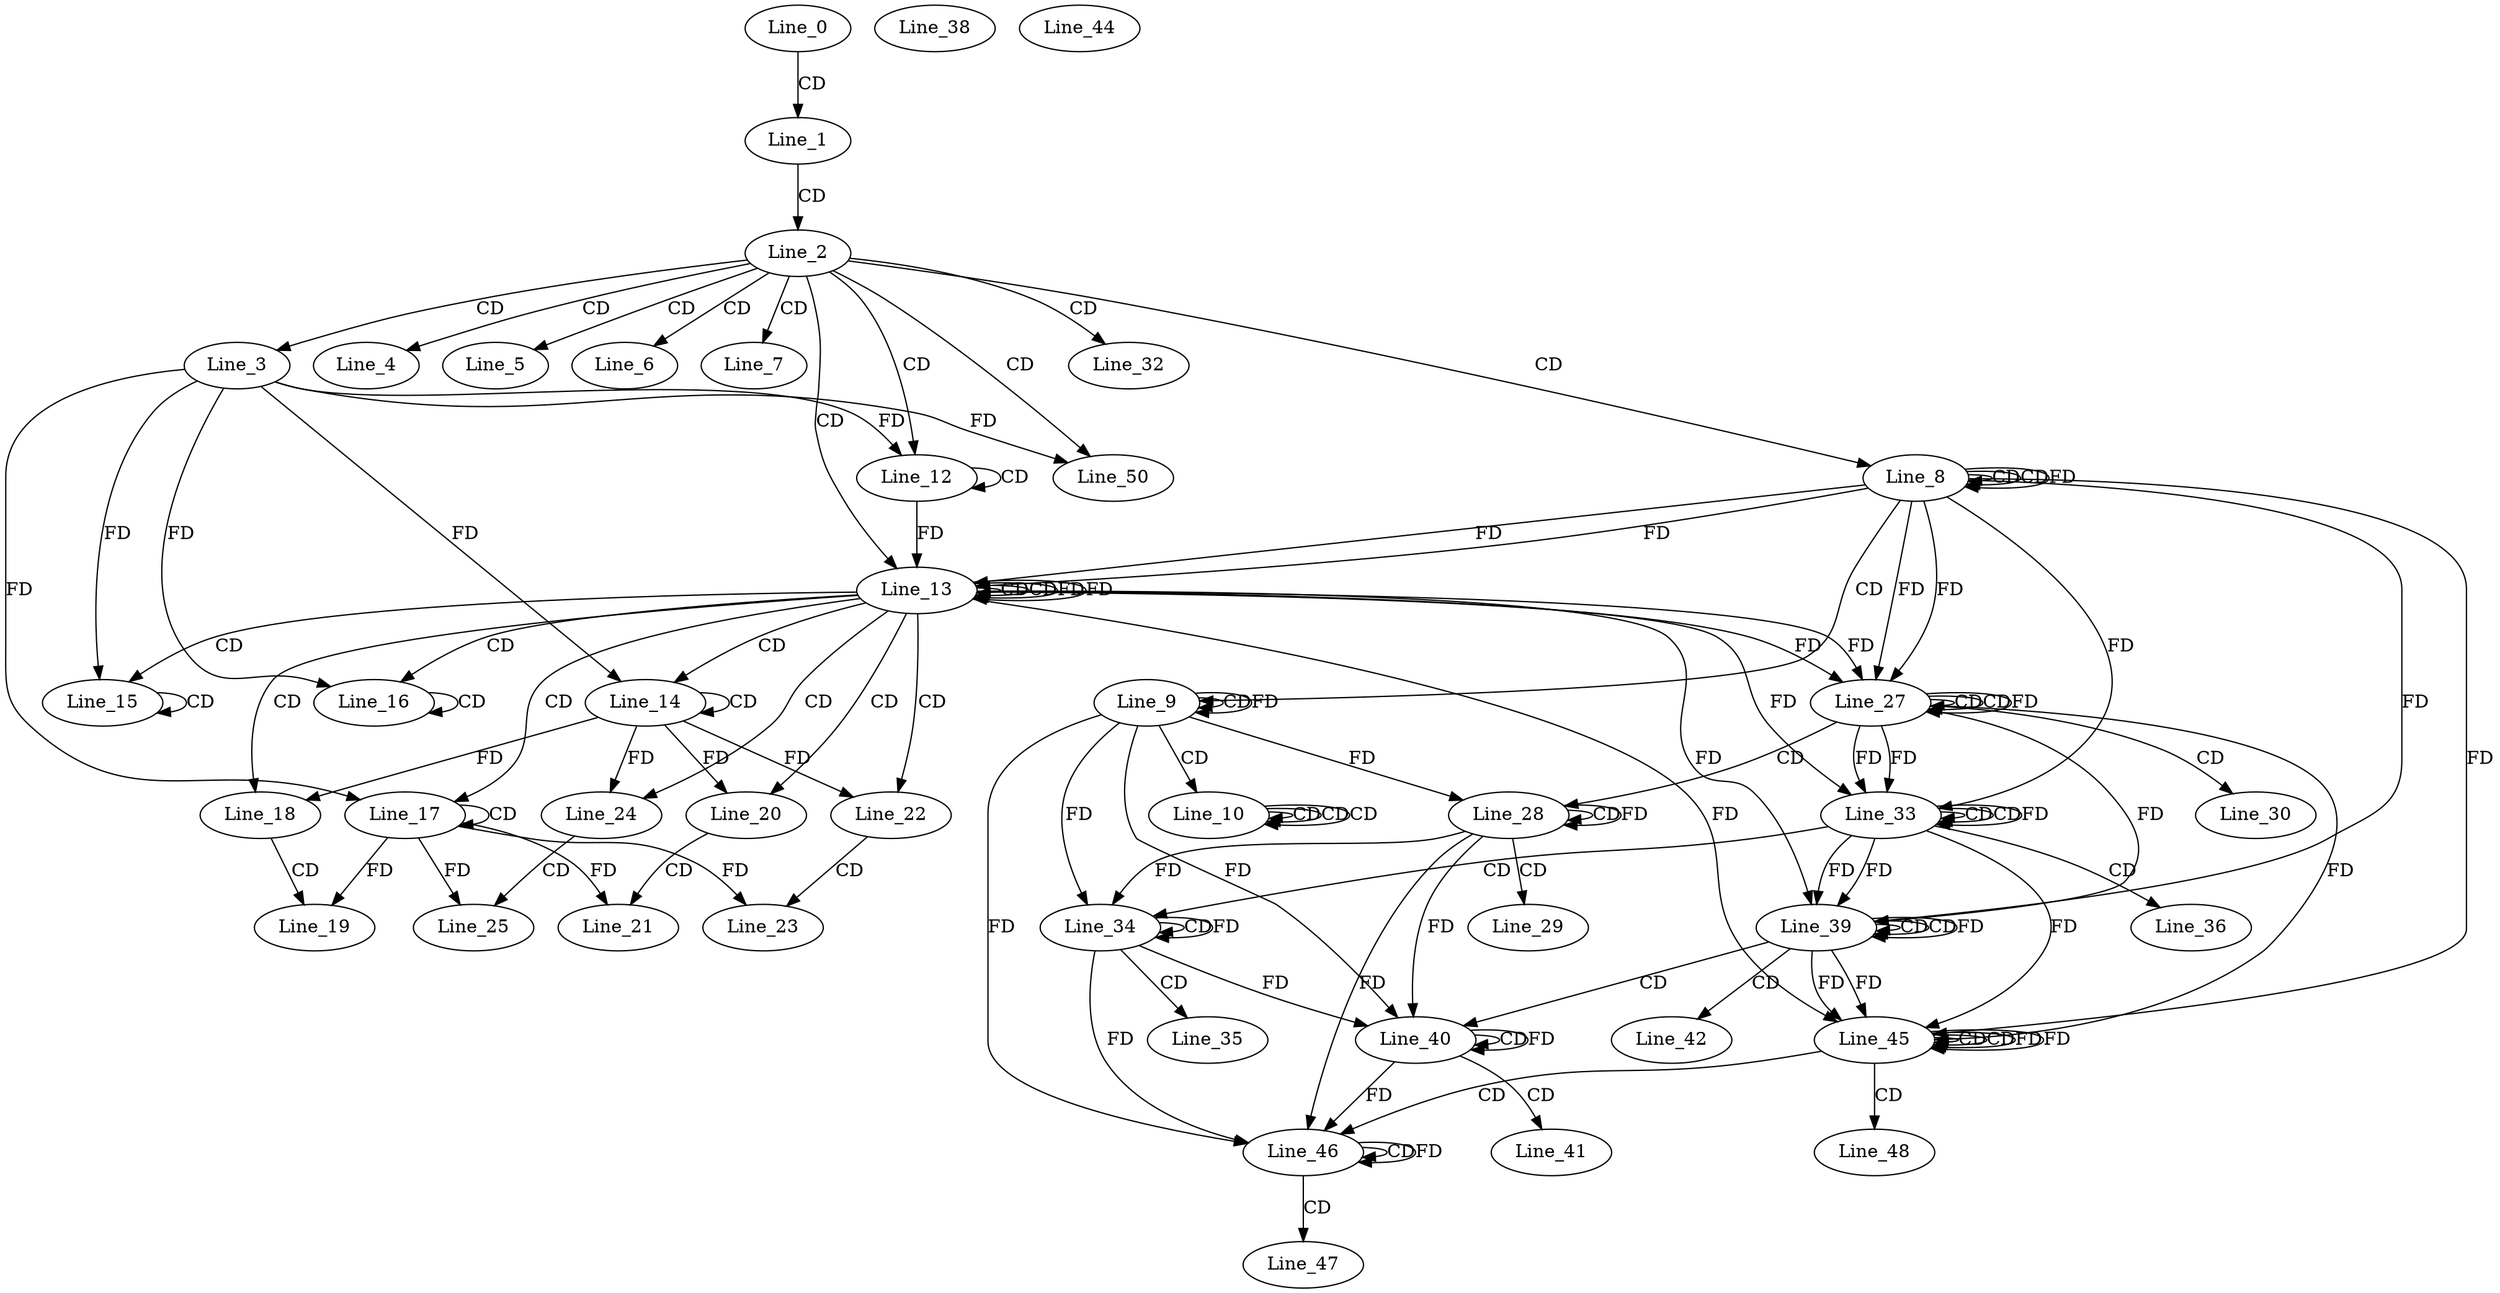 digraph G {
  Line_0;
  Line_1;
  Line_2;
  Line_3;
  Line_4;
  Line_5;
  Line_6;
  Line_7;
  Line_8;
  Line_8;
  Line_8;
  Line_9;
  Line_9;
  Line_9;
  Line_10;
  Line_10;
  Line_10;
  Line_10;
  Line_12;
  Line_12;
  Line_13;
  Line_13;
  Line_13;
  Line_14;
  Line_14;
  Line_15;
  Line_15;
  Line_16;
  Line_16;
  Line_17;
  Line_17;
  Line_18;
  Line_19;
  Line_20;
  Line_21;
  Line_22;
  Line_23;
  Line_24;
  Line_25;
  Line_27;
  Line_27;
  Line_27;
  Line_28;
  Line_28;
  Line_28;
  Line_29;
  Line_30;
  Line_32;
  Line_33;
  Line_33;
  Line_33;
  Line_34;
  Line_34;
  Line_34;
  Line_35;
  Line_36;
  Line_38;
  Line_39;
  Line_39;
  Line_39;
  Line_40;
  Line_40;
  Line_40;
  Line_41;
  Line_42;
  Line_44;
  Line_45;
  Line_45;
  Line_45;
  Line_46;
  Line_46;
  Line_46;
  Line_47;
  Line_48;
  Line_50;
  Line_0 -> Line_1 [ label="CD" ];
  Line_1 -> Line_2 [ label="CD" ];
  Line_2 -> Line_3 [ label="CD" ];
  Line_2 -> Line_4 [ label="CD" ];
  Line_2 -> Line_5 [ label="CD" ];
  Line_2 -> Line_6 [ label="CD" ];
  Line_2 -> Line_7 [ label="CD" ];
  Line_2 -> Line_8 [ label="CD" ];
  Line_8 -> Line_8 [ label="CD" ];
  Line_8 -> Line_8 [ label="CD" ];
  Line_8 -> Line_8 [ label="FD" ];
  Line_8 -> Line_9 [ label="CD" ];
  Line_9 -> Line_9 [ label="CD" ];
  Line_9 -> Line_9 [ label="FD" ];
  Line_9 -> Line_10 [ label="CD" ];
  Line_10 -> Line_10 [ label="CD" ];
  Line_10 -> Line_10 [ label="CD" ];
  Line_10 -> Line_10 [ label="CD" ];
  Line_2 -> Line_12 [ label="CD" ];
  Line_12 -> Line_12 [ label="CD" ];
  Line_3 -> Line_12 [ label="FD" ];
  Line_2 -> Line_13 [ label="CD" ];
  Line_13 -> Line_13 [ label="CD" ];
  Line_8 -> Line_13 [ label="FD" ];
  Line_12 -> Line_13 [ label="FD" ];
  Line_13 -> Line_13 [ label="CD" ];
  Line_13 -> Line_13 [ label="FD" ];
  Line_8 -> Line_13 [ label="FD" ];
  Line_13 -> Line_14 [ label="CD" ];
  Line_14 -> Line_14 [ label="CD" ];
  Line_3 -> Line_14 [ label="FD" ];
  Line_13 -> Line_15 [ label="CD" ];
  Line_15 -> Line_15 [ label="CD" ];
  Line_3 -> Line_15 [ label="FD" ];
  Line_13 -> Line_16 [ label="CD" ];
  Line_16 -> Line_16 [ label="CD" ];
  Line_3 -> Line_16 [ label="FD" ];
  Line_13 -> Line_17 [ label="CD" ];
  Line_17 -> Line_17 [ label="CD" ];
  Line_3 -> Line_17 [ label="FD" ];
  Line_13 -> Line_18 [ label="CD" ];
  Line_14 -> Line_18 [ label="FD" ];
  Line_18 -> Line_19 [ label="CD" ];
  Line_17 -> Line_19 [ label="FD" ];
  Line_13 -> Line_20 [ label="CD" ];
  Line_14 -> Line_20 [ label="FD" ];
  Line_20 -> Line_21 [ label="CD" ];
  Line_17 -> Line_21 [ label="FD" ];
  Line_13 -> Line_22 [ label="CD" ];
  Line_14 -> Line_22 [ label="FD" ];
  Line_22 -> Line_23 [ label="CD" ];
  Line_17 -> Line_23 [ label="FD" ];
  Line_13 -> Line_24 [ label="CD" ];
  Line_14 -> Line_24 [ label="FD" ];
  Line_24 -> Line_25 [ label="CD" ];
  Line_17 -> Line_25 [ label="FD" ];
  Line_27 -> Line_27 [ label="CD" ];
  Line_13 -> Line_27 [ label="FD" ];
  Line_8 -> Line_27 [ label="FD" ];
  Line_27 -> Line_27 [ label="CD" ];
  Line_27 -> Line_27 [ label="FD" ];
  Line_13 -> Line_27 [ label="FD" ];
  Line_8 -> Line_27 [ label="FD" ];
  Line_27 -> Line_28 [ label="CD" ];
  Line_28 -> Line_28 [ label="CD" ];
  Line_9 -> Line_28 [ label="FD" ];
  Line_28 -> Line_28 [ label="FD" ];
  Line_28 -> Line_29 [ label="CD" ];
  Line_27 -> Line_30 [ label="CD" ];
  Line_2 -> Line_32 [ label="CD" ];
  Line_33 -> Line_33 [ label="CD" ];
  Line_27 -> Line_33 [ label="FD" ];
  Line_33 -> Line_33 [ label="CD" ];
  Line_33 -> Line_33 [ label="FD" ];
  Line_27 -> Line_33 [ label="FD" ];
  Line_13 -> Line_33 [ label="FD" ];
  Line_8 -> Line_33 [ label="FD" ];
  Line_33 -> Line_34 [ label="CD" ];
  Line_34 -> Line_34 [ label="CD" ];
  Line_28 -> Line_34 [ label="FD" ];
  Line_9 -> Line_34 [ label="FD" ];
  Line_34 -> Line_34 [ label="FD" ];
  Line_34 -> Line_35 [ label="CD" ];
  Line_33 -> Line_36 [ label="CD" ];
  Line_39 -> Line_39 [ label="CD" ];
  Line_33 -> Line_39 [ label="FD" ];
  Line_39 -> Line_39 [ label="CD" ];
  Line_39 -> Line_39 [ label="FD" ];
  Line_33 -> Line_39 [ label="FD" ];
  Line_27 -> Line_39 [ label="FD" ];
  Line_13 -> Line_39 [ label="FD" ];
  Line_8 -> Line_39 [ label="FD" ];
  Line_39 -> Line_40 [ label="CD" ];
  Line_40 -> Line_40 [ label="CD" ];
  Line_34 -> Line_40 [ label="FD" ];
  Line_28 -> Line_40 [ label="FD" ];
  Line_9 -> Line_40 [ label="FD" ];
  Line_40 -> Line_40 [ label="FD" ];
  Line_40 -> Line_41 [ label="CD" ];
  Line_39 -> Line_42 [ label="CD" ];
  Line_45 -> Line_45 [ label="CD" ];
  Line_39 -> Line_45 [ label="FD" ];
  Line_45 -> Line_45 [ label="CD" ];
  Line_45 -> Line_45 [ label="FD" ];
  Line_39 -> Line_45 [ label="FD" ];
  Line_33 -> Line_45 [ label="FD" ];
  Line_27 -> Line_45 [ label="FD" ];
  Line_13 -> Line_45 [ label="FD" ];
  Line_8 -> Line_45 [ label="FD" ];
  Line_45 -> Line_46 [ label="CD" ];
  Line_46 -> Line_46 [ label="CD" ];
  Line_40 -> Line_46 [ label="FD" ];
  Line_34 -> Line_46 [ label="FD" ];
  Line_28 -> Line_46 [ label="FD" ];
  Line_9 -> Line_46 [ label="FD" ];
  Line_46 -> Line_46 [ label="FD" ];
  Line_46 -> Line_47 [ label="CD" ];
  Line_45 -> Line_48 [ label="CD" ];
  Line_2 -> Line_50 [ label="CD" ];
  Line_3 -> Line_50 [ label="FD" ];
  Line_13 -> Line_13 [ label="FD" ];
  Line_45 -> Line_45 [ label="FD" ];
}
